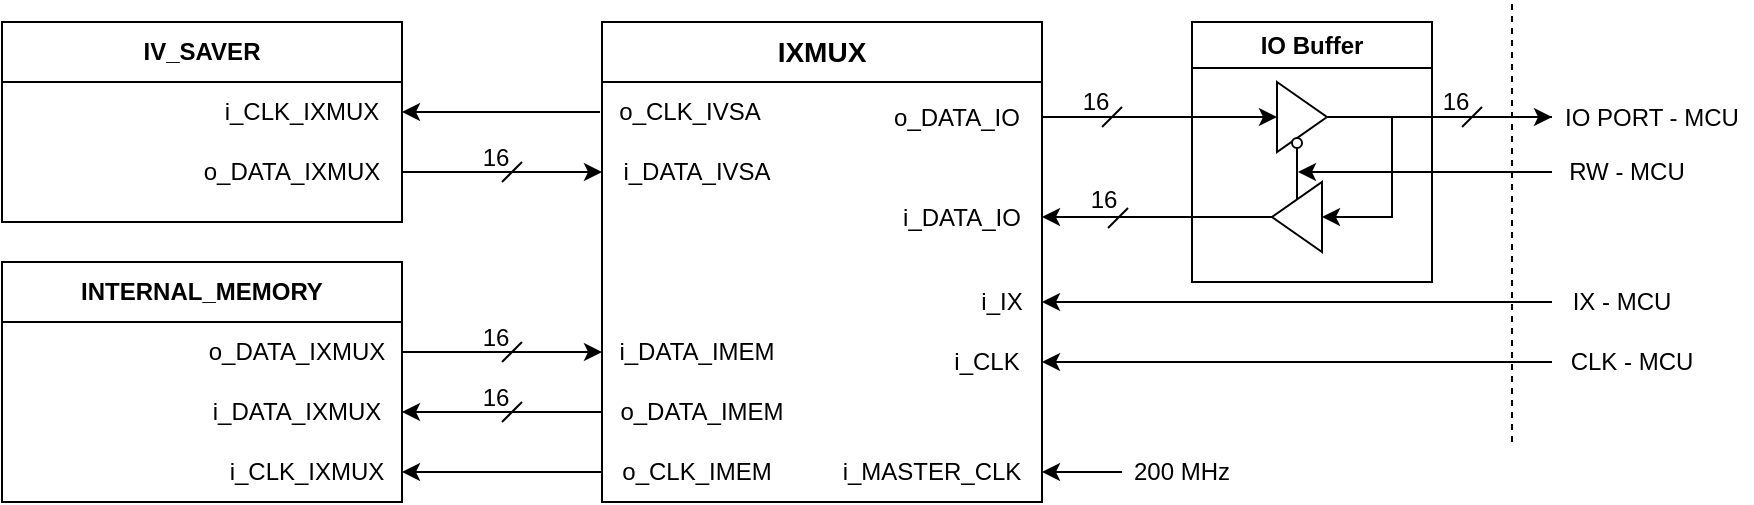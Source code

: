 <mxfile version="24.8.6">
  <diagram name="Side-1" id="7D56M-aNevtlSHsfVnHn">
    <mxGraphModel dx="989" dy="538" grid="1" gridSize="3" guides="1" tooltips="1" connect="1" arrows="1" fold="1" page="1" pageScale="1" pageWidth="827" pageHeight="1169" math="0" shadow="0">
      <root>
        <mxCell id="0" />
        <mxCell id="1" parent="0" />
        <mxCell id="foY62URVarV0IwtVlf6O-1" value="&lt;font style=&quot;font-size: 14px;&quot;&gt;IXMUX&lt;/font&gt;" style="swimlane;whiteSpace=wrap;html=1;startSize=30;" vertex="1" parent="1">
          <mxGeometry x="320" y="300" width="220" height="240" as="geometry" />
        </mxCell>
        <mxCell id="foY62URVarV0IwtVlf6O-6" value="i_DATA_IO" style="text;html=1;align=center;verticalAlign=middle;whiteSpace=wrap;rounded=0;" vertex="1" parent="foY62URVarV0IwtVlf6O-1">
          <mxGeometry x="140" y="82.5" width="80" height="30" as="geometry" />
        </mxCell>
        <mxCell id="foY62URVarV0IwtVlf6O-2" value="i_MASTER_CLK" style="text;html=1;align=center;verticalAlign=middle;whiteSpace=wrap;rounded=0;" vertex="1" parent="foY62URVarV0IwtVlf6O-1">
          <mxGeometry x="110" y="210" width="110" height="30" as="geometry" />
        </mxCell>
        <mxCell id="foY62URVarV0IwtVlf6O-5" value="o_CLK_IMEM" style="text;html=1;align=center;verticalAlign=middle;whiteSpace=wrap;rounded=0;" vertex="1" parent="foY62URVarV0IwtVlf6O-1">
          <mxGeometry y="210" width="95" height="30" as="geometry" />
        </mxCell>
        <mxCell id="foY62URVarV0IwtVlf6O-9" value="i_DATA_IMEM" style="text;html=1;align=center;verticalAlign=middle;whiteSpace=wrap;rounded=0;" vertex="1" parent="foY62URVarV0IwtVlf6O-1">
          <mxGeometry y="150" width="95" height="30" as="geometry" />
        </mxCell>
        <mxCell id="foY62URVarV0IwtVlf6O-10" value="o_DATA_IMEM" style="text;html=1;align=center;verticalAlign=middle;whiteSpace=wrap;rounded=0;" vertex="1" parent="foY62URVarV0IwtVlf6O-1">
          <mxGeometry y="180" width="100" height="30" as="geometry" />
        </mxCell>
        <mxCell id="foY62URVarV0IwtVlf6O-4" value="o_CLK_IVSA" style="text;html=1;align=center;verticalAlign=middle;whiteSpace=wrap;rounded=0;" vertex="1" parent="foY62URVarV0IwtVlf6O-1">
          <mxGeometry x="-1" y="30" width="90" height="30" as="geometry" />
        </mxCell>
        <mxCell id="foY62URVarV0IwtVlf6O-8" value="i_DATA_IVSA" style="text;html=1;align=center;verticalAlign=middle;whiteSpace=wrap;rounded=0;" vertex="1" parent="foY62URVarV0IwtVlf6O-1">
          <mxGeometry y="60" width="95" height="30" as="geometry" />
        </mxCell>
        <mxCell id="foY62URVarV0IwtVlf6O-7" value="o_DATA_IO" style="text;html=1;align=center;verticalAlign=middle;whiteSpace=wrap;rounded=0;" vertex="1" parent="foY62URVarV0IwtVlf6O-1">
          <mxGeometry x="135" y="32.5" width="85" height="30" as="geometry" />
        </mxCell>
        <mxCell id="foY62URVarV0IwtVlf6O-11" value="i_IX" style="text;html=1;align=center;verticalAlign=middle;whiteSpace=wrap;rounded=0;" vertex="1" parent="foY62URVarV0IwtVlf6O-1">
          <mxGeometry x="180" y="125" width="40" height="30" as="geometry" />
        </mxCell>
        <mxCell id="foY62URVarV0IwtVlf6O-3" value="i_CLK" style="text;html=1;align=center;verticalAlign=middle;whiteSpace=wrap;rounded=0;" vertex="1" parent="foY62URVarV0IwtVlf6O-1">
          <mxGeometry x="165" y="155" width="55" height="30" as="geometry" />
        </mxCell>
        <mxCell id="foY62URVarV0IwtVlf6O-18" value="IV_SAVER" style="swimlane;whiteSpace=wrap;html=1;startSize=30;" vertex="1" parent="1">
          <mxGeometry x="20" y="300" width="200" height="100" as="geometry" />
        </mxCell>
        <mxCell id="foY62URVarV0IwtVlf6O-20" value="i_CLK_IXMUX" style="text;html=1;align=center;verticalAlign=middle;whiteSpace=wrap;rounded=0;" vertex="1" parent="foY62URVarV0IwtVlf6O-18">
          <mxGeometry x="100" y="30" width="100" height="30" as="geometry" />
        </mxCell>
        <mxCell id="foY62URVarV0IwtVlf6O-19" value="o_DATA_IXMUX" style="text;html=1;align=center;verticalAlign=middle;whiteSpace=wrap;rounded=0;" vertex="1" parent="foY62URVarV0IwtVlf6O-18">
          <mxGeometry x="90" y="60" width="110" height="30" as="geometry" />
        </mxCell>
        <mxCell id="foY62URVarV0IwtVlf6O-21" value="INTERNAL_MEMORY" style="swimlane;whiteSpace=wrap;html=1;startSize=30;" vertex="1" parent="1">
          <mxGeometry x="20" y="420" width="200" height="120" as="geometry" />
        </mxCell>
        <mxCell id="foY62URVarV0IwtVlf6O-22" value="i_CLK_IXMUX" style="text;html=1;align=center;verticalAlign=middle;whiteSpace=wrap;rounded=0;" vertex="1" parent="foY62URVarV0IwtVlf6O-21">
          <mxGeometry x="105" y="90" width="95" height="30" as="geometry" />
        </mxCell>
        <mxCell id="foY62URVarV0IwtVlf6O-23" value="i_DATA_IXMUX" style="text;html=1;align=center;verticalAlign=middle;whiteSpace=wrap;rounded=0;" vertex="1" parent="foY62URVarV0IwtVlf6O-21">
          <mxGeometry x="95" y="60" width="105" height="30" as="geometry" />
        </mxCell>
        <mxCell id="foY62URVarV0IwtVlf6O-24" value="o_DATA_IXMUX" style="text;html=1;align=center;verticalAlign=middle;whiteSpace=wrap;rounded=0;" vertex="1" parent="foY62URVarV0IwtVlf6O-21">
          <mxGeometry x="95" y="30" width="105" height="30" as="geometry" />
        </mxCell>
        <mxCell id="foY62URVarV0IwtVlf6O-26" style="edgeStyle=orthogonalEdgeStyle;rounded=0;orthogonalLoop=1;jettySize=auto;html=1;" edge="1" parent="1" source="foY62URVarV0IwtVlf6O-24" target="foY62URVarV0IwtVlf6O-9">
          <mxGeometry relative="1" as="geometry" />
        </mxCell>
        <mxCell id="foY62URVarV0IwtVlf6O-27" style="edgeStyle=orthogonalEdgeStyle;rounded=0;orthogonalLoop=1;jettySize=auto;html=1;" edge="1" parent="1" source="foY62URVarV0IwtVlf6O-10" target="foY62URVarV0IwtVlf6O-23">
          <mxGeometry relative="1" as="geometry" />
        </mxCell>
        <mxCell id="foY62URVarV0IwtVlf6O-28" style="edgeStyle=orthogonalEdgeStyle;rounded=0;orthogonalLoop=1;jettySize=auto;html=1;" edge="1" parent="1" source="foY62URVarV0IwtVlf6O-5" target="foY62URVarV0IwtVlf6O-22">
          <mxGeometry relative="1" as="geometry" />
        </mxCell>
        <mxCell id="foY62URVarV0IwtVlf6O-29" style="edgeStyle=orthogonalEdgeStyle;rounded=0;orthogonalLoop=1;jettySize=auto;html=1;" edge="1" parent="1" source="foY62URVarV0IwtVlf6O-4" target="foY62URVarV0IwtVlf6O-20">
          <mxGeometry relative="1" as="geometry" />
        </mxCell>
        <mxCell id="foY62URVarV0IwtVlf6O-30" style="edgeStyle=orthogonalEdgeStyle;rounded=0;orthogonalLoop=1;jettySize=auto;html=1;" edge="1" parent="1" source="foY62URVarV0IwtVlf6O-19" target="foY62URVarV0IwtVlf6O-8">
          <mxGeometry relative="1" as="geometry" />
        </mxCell>
        <mxCell id="foY62URVarV0IwtVlf6O-33" style="edgeStyle=orthogonalEdgeStyle;rounded=0;orthogonalLoop=1;jettySize=auto;html=1;" edge="1" parent="1" source="foY62URVarV0IwtVlf6O-31" target="foY62URVarV0IwtVlf6O-2">
          <mxGeometry relative="1" as="geometry" />
        </mxCell>
        <mxCell id="foY62URVarV0IwtVlf6O-31" value="200 MHz" style="text;html=1;align=center;verticalAlign=middle;whiteSpace=wrap;rounded=0;" vertex="1" parent="1">
          <mxGeometry x="580" y="510" width="60" height="30" as="geometry" />
        </mxCell>
        <mxCell id="foY62URVarV0IwtVlf6O-34" value="IO Buffer" style="swimlane;whiteSpace=wrap;html=1;" vertex="1" parent="1">
          <mxGeometry x="615" y="300" width="120" height="130" as="geometry" />
        </mxCell>
        <mxCell id="foY62URVarV0IwtVlf6O-37" value="" style="triangle;whiteSpace=wrap;html=1;" vertex="1" parent="foY62URVarV0IwtVlf6O-34">
          <mxGeometry x="42.5" y="30" width="25" height="35" as="geometry" />
        </mxCell>
        <mxCell id="foY62URVarV0IwtVlf6O-38" value="" style="triangle;whiteSpace=wrap;html=1;direction=west;" vertex="1" parent="foY62URVarV0IwtVlf6O-34">
          <mxGeometry x="40" y="80" width="25" height="35" as="geometry" />
        </mxCell>
        <mxCell id="foY62URVarV0IwtVlf6O-41" style="edgeStyle=orthogonalEdgeStyle;rounded=0;orthogonalLoop=1;jettySize=auto;html=1;entryX=0.5;entryY=1;entryDx=0;entryDy=0;endArrow=none;endFill=0;" edge="1" parent="foY62URVarV0IwtVlf6O-34" source="foY62URVarV0IwtVlf6O-39" target="foY62URVarV0IwtVlf6O-38">
          <mxGeometry relative="1" as="geometry" />
        </mxCell>
        <mxCell id="foY62URVarV0IwtVlf6O-39" value="" style="ellipse;whiteSpace=wrap;html=1;aspect=fixed;" vertex="1" parent="foY62URVarV0IwtVlf6O-34">
          <mxGeometry x="50" y="58" width="5" height="5" as="geometry" />
        </mxCell>
        <mxCell id="foY62URVarV0IwtVlf6O-42" style="edgeStyle=orthogonalEdgeStyle;rounded=0;orthogonalLoop=1;jettySize=auto;html=1;" edge="1" parent="1" source="foY62URVarV0IwtVlf6O-38" target="foY62URVarV0IwtVlf6O-6">
          <mxGeometry relative="1" as="geometry" />
        </mxCell>
        <mxCell id="foY62URVarV0IwtVlf6O-43" style="edgeStyle=orthogonalEdgeStyle;rounded=0;orthogonalLoop=1;jettySize=auto;html=1;" edge="1" parent="1" source="foY62URVarV0IwtVlf6O-7" target="foY62URVarV0IwtVlf6O-37">
          <mxGeometry relative="1" as="geometry" />
        </mxCell>
        <mxCell id="foY62URVarV0IwtVlf6O-48" style="edgeStyle=orthogonalEdgeStyle;rounded=0;orthogonalLoop=1;jettySize=auto;html=1;entryX=0;entryY=0.5;entryDx=0;entryDy=0;" edge="1" parent="1" source="foY62URVarV0IwtVlf6O-45" target="foY62URVarV0IwtVlf6O-38">
          <mxGeometry relative="1" as="geometry">
            <Array as="points">
              <mxPoint x="715" y="348" />
              <mxPoint x="715" y="398" />
            </Array>
          </mxGeometry>
        </mxCell>
        <mxCell id="foY62URVarV0IwtVlf6O-45" value="IO PORT - MCU" style="text;html=1;align=center;verticalAlign=middle;whiteSpace=wrap;rounded=0;" vertex="1" parent="1">
          <mxGeometry x="795" y="332.5" width="100" height="30" as="geometry" />
        </mxCell>
        <mxCell id="foY62URVarV0IwtVlf6O-46" style="edgeStyle=orthogonalEdgeStyle;rounded=0;orthogonalLoop=1;jettySize=auto;html=1;" edge="1" parent="1" source="foY62URVarV0IwtVlf6O-37" target="foY62URVarV0IwtVlf6O-45">
          <mxGeometry relative="1" as="geometry" />
        </mxCell>
        <mxCell id="foY62URVarV0IwtVlf6O-51" style="edgeStyle=orthogonalEdgeStyle;rounded=0;orthogonalLoop=1;jettySize=auto;html=1;" edge="1" parent="1" source="foY62URVarV0IwtVlf6O-49">
          <mxGeometry relative="1" as="geometry">
            <mxPoint x="668" y="375" as="targetPoint" />
          </mxGeometry>
        </mxCell>
        <mxCell id="foY62URVarV0IwtVlf6O-49" value="RW - MCU" style="text;html=1;align=center;verticalAlign=middle;whiteSpace=wrap;rounded=0;" vertex="1" parent="1">
          <mxGeometry x="795" y="360" width="75" height="30" as="geometry" />
        </mxCell>
        <mxCell id="foY62URVarV0IwtVlf6O-54" style="edgeStyle=orthogonalEdgeStyle;rounded=0;orthogonalLoop=1;jettySize=auto;html=1;" edge="1" parent="1" source="foY62URVarV0IwtVlf6O-52" target="foY62URVarV0IwtVlf6O-11">
          <mxGeometry relative="1" as="geometry" />
        </mxCell>
        <mxCell id="foY62URVarV0IwtVlf6O-52" value="IX - MCU" style="text;html=1;align=center;verticalAlign=middle;whiteSpace=wrap;rounded=0;" vertex="1" parent="1">
          <mxGeometry x="795" y="425" width="70" height="30" as="geometry" />
        </mxCell>
        <mxCell id="foY62URVarV0IwtVlf6O-55" style="edgeStyle=orthogonalEdgeStyle;rounded=0;orthogonalLoop=1;jettySize=auto;html=1;" edge="1" parent="1" source="foY62URVarV0IwtVlf6O-53" target="foY62URVarV0IwtVlf6O-3">
          <mxGeometry relative="1" as="geometry" />
        </mxCell>
        <mxCell id="foY62URVarV0IwtVlf6O-53" value="CLK - MCU" style="text;html=1;align=center;verticalAlign=middle;whiteSpace=wrap;rounded=0;" vertex="1" parent="1">
          <mxGeometry x="795" y="455" width="80" height="30" as="geometry" />
        </mxCell>
        <mxCell id="foY62URVarV0IwtVlf6O-56" value="" style="endArrow=none;dashed=1;html=1;rounded=0;" edge="1" parent="1">
          <mxGeometry width="50" height="50" relative="1" as="geometry">
            <mxPoint x="775" y="510" as="sourcePoint" />
            <mxPoint x="775" y="290" as="targetPoint" />
          </mxGeometry>
        </mxCell>
        <mxCell id="foY62URVarV0IwtVlf6O-57" value="" style="endArrow=none;html=1;rounded=0;" edge="1" parent="1">
          <mxGeometry width="50" height="50" relative="1" as="geometry">
            <mxPoint x="573" y="403" as="sourcePoint" />
            <mxPoint x="583" y="393" as="targetPoint" />
          </mxGeometry>
        </mxCell>
        <mxCell id="foY62URVarV0IwtVlf6O-58" value="" style="endArrow=none;html=1;rounded=0;" edge="1" parent="1">
          <mxGeometry width="50" height="50" relative="1" as="geometry">
            <mxPoint x="570" y="352.5" as="sourcePoint" />
            <mxPoint x="580" y="342.5" as="targetPoint" />
          </mxGeometry>
        </mxCell>
        <mxCell id="foY62URVarV0IwtVlf6O-61" value="" style="endArrow=none;html=1;rounded=0;" edge="1" parent="1">
          <mxGeometry width="50" height="50" relative="1" as="geometry">
            <mxPoint x="750" y="352.5" as="sourcePoint" />
            <mxPoint x="760" y="342.5" as="targetPoint" />
          </mxGeometry>
        </mxCell>
        <mxCell id="foY62URVarV0IwtVlf6O-63" value="1&lt;span style=&quot;background-color: initial;&quot;&gt;6&lt;/span&gt;" style="text;html=1;align=center;verticalAlign=middle;whiteSpace=wrap;rounded=0;" vertex="1" parent="1">
          <mxGeometry x="558" y="332.5" width="18" height="15" as="geometry" />
        </mxCell>
        <mxCell id="foY62URVarV0IwtVlf6O-64" value="1&lt;span style=&quot;background-color: initial;&quot;&gt;6&lt;/span&gt;" style="text;html=1;align=center;verticalAlign=middle;whiteSpace=wrap;rounded=0;" vertex="1" parent="1">
          <mxGeometry x="562" y="381" width="18" height="15" as="geometry" />
        </mxCell>
        <mxCell id="foY62URVarV0IwtVlf6O-65" value="1&lt;span style=&quot;background-color: initial;&quot;&gt;6&lt;/span&gt;" style="text;html=1;align=center;verticalAlign=middle;whiteSpace=wrap;rounded=0;" vertex="1" parent="1">
          <mxGeometry x="738" y="332.5" width="18" height="15" as="geometry" />
        </mxCell>
        <mxCell id="foY62URVarV0IwtVlf6O-66" value="" style="endArrow=none;html=1;rounded=0;" edge="1" parent="1">
          <mxGeometry width="50" height="50" relative="1" as="geometry">
            <mxPoint x="270" y="380" as="sourcePoint" />
            <mxPoint x="280" y="370" as="targetPoint" />
          </mxGeometry>
        </mxCell>
        <mxCell id="foY62URVarV0IwtVlf6O-67" value="1&lt;span style=&quot;background-color: initial;&quot;&gt;6&lt;/span&gt;" style="text;html=1;align=center;verticalAlign=middle;whiteSpace=wrap;rounded=0;" vertex="1" parent="1">
          <mxGeometry x="258" y="360" width="18" height="15" as="geometry" />
        </mxCell>
        <mxCell id="foY62URVarV0IwtVlf6O-68" value="" style="endArrow=none;html=1;rounded=0;" edge="1" parent="1">
          <mxGeometry width="50" height="50" relative="1" as="geometry">
            <mxPoint x="270" y="470" as="sourcePoint" />
            <mxPoint x="280" y="460" as="targetPoint" />
          </mxGeometry>
        </mxCell>
        <mxCell id="foY62URVarV0IwtVlf6O-69" value="1&lt;span style=&quot;background-color: initial;&quot;&gt;6&lt;/span&gt;" style="text;html=1;align=center;verticalAlign=middle;whiteSpace=wrap;rounded=0;" vertex="1" parent="1">
          <mxGeometry x="258" y="450" width="18" height="15" as="geometry" />
        </mxCell>
        <mxCell id="foY62URVarV0IwtVlf6O-70" value="" style="endArrow=none;html=1;rounded=0;" edge="1" parent="1">
          <mxGeometry width="50" height="50" relative="1" as="geometry">
            <mxPoint x="270" y="500" as="sourcePoint" />
            <mxPoint x="280" y="490" as="targetPoint" />
          </mxGeometry>
        </mxCell>
        <mxCell id="foY62URVarV0IwtVlf6O-71" value="1&lt;span style=&quot;background-color: initial;&quot;&gt;6&lt;/span&gt;" style="text;html=1;align=center;verticalAlign=middle;whiteSpace=wrap;rounded=0;" vertex="1" parent="1">
          <mxGeometry x="258" y="480" width="18" height="15" as="geometry" />
        </mxCell>
      </root>
    </mxGraphModel>
  </diagram>
</mxfile>
